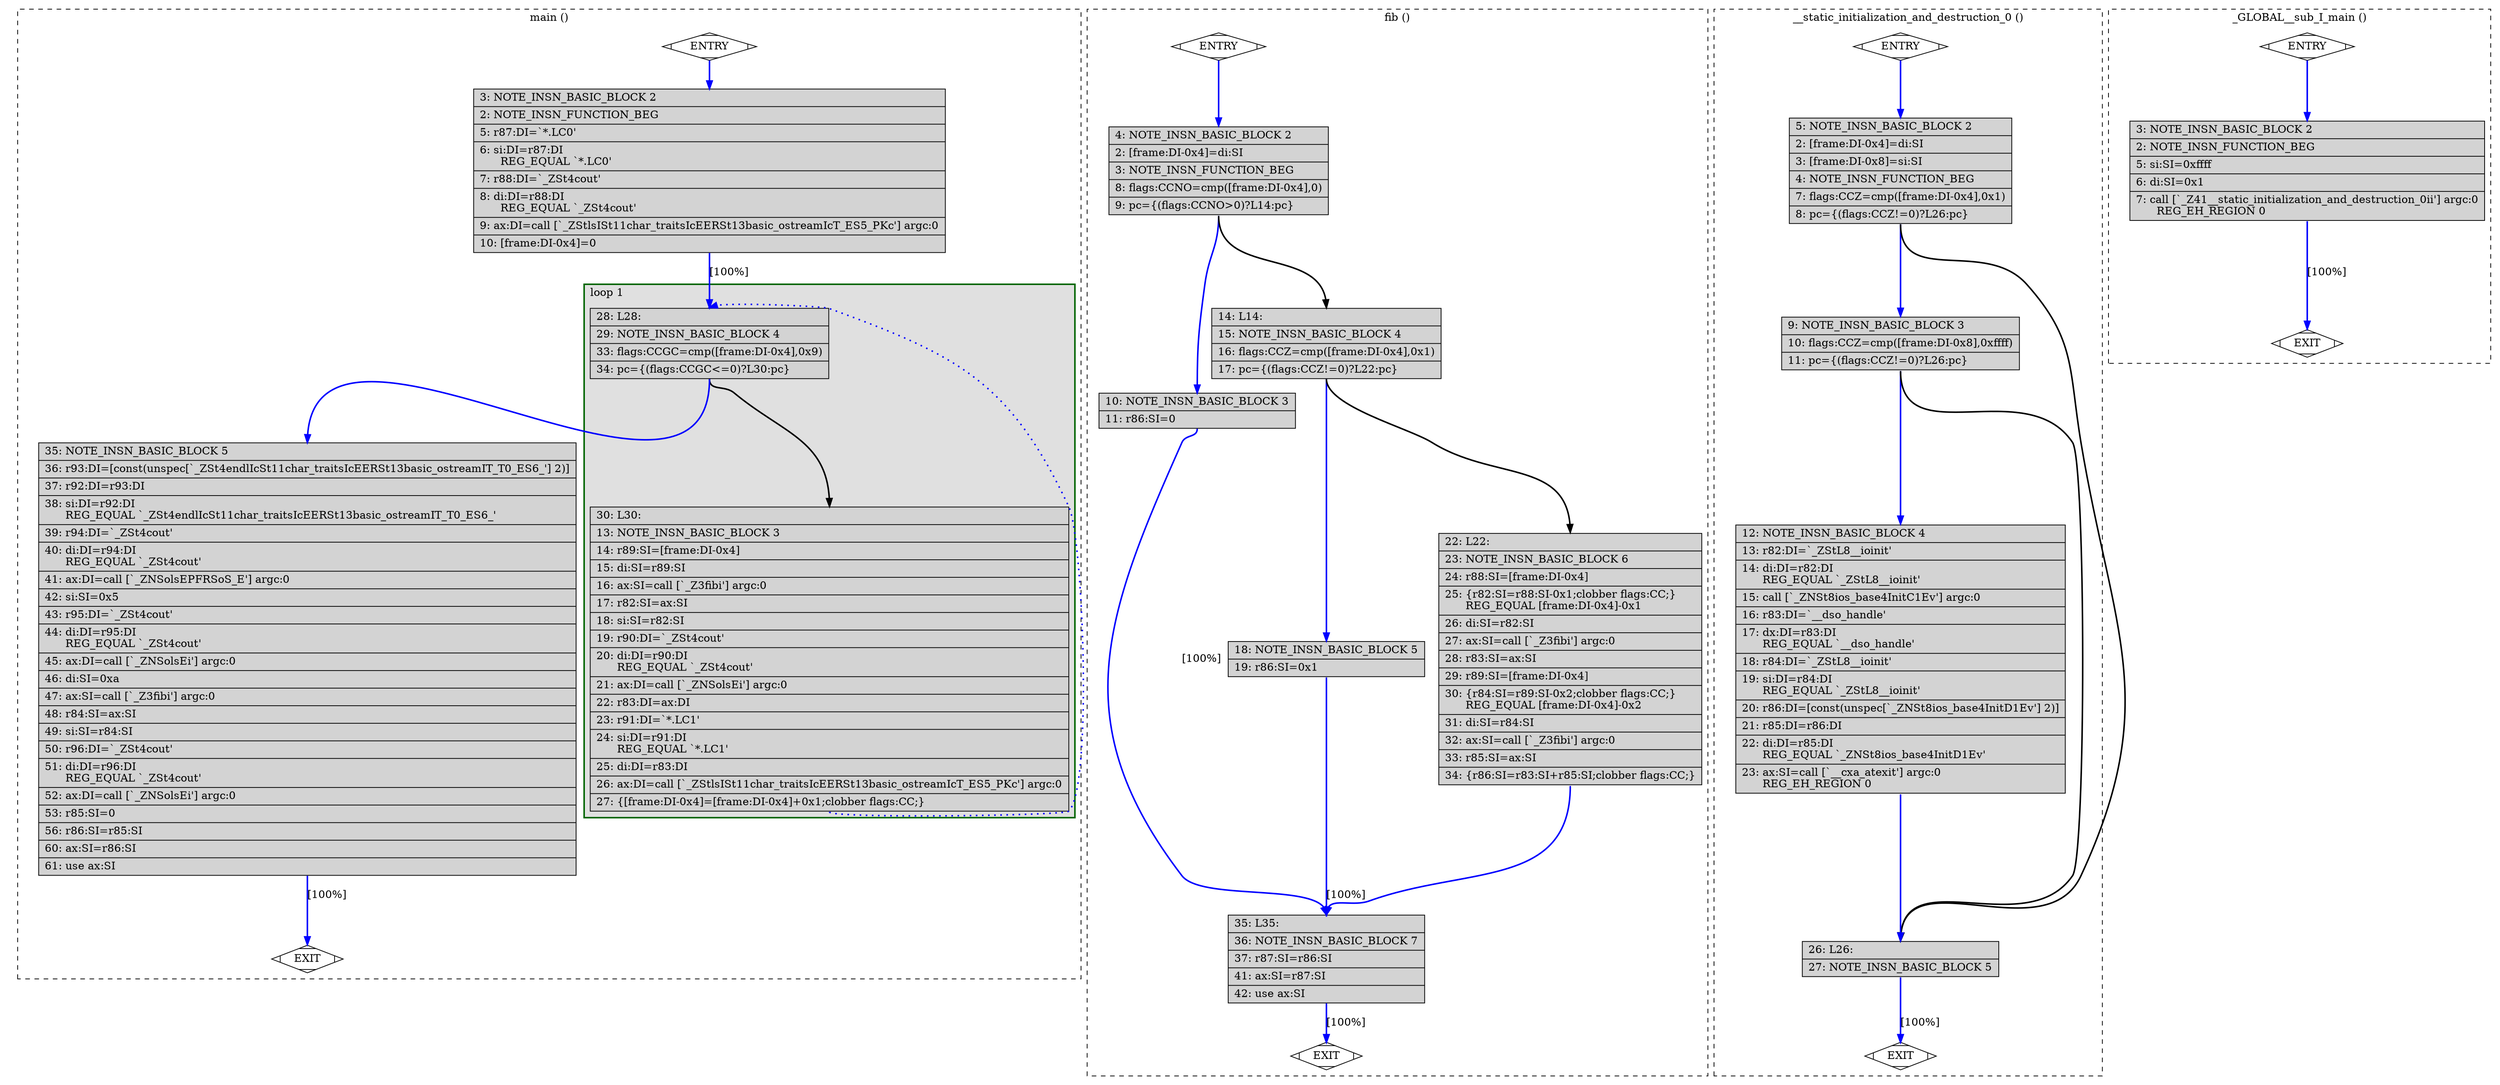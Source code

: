 digraph "a-Test.cpp.260r.reginfo" {
overlap=false;
subgraph "cluster_main" {
	style="dashed";
	color="black";
	label="main ()";
	subgraph cluster_1731_1 {
	style="filled";
	color="darkgreen";
	fillcolor="grey88";
	label="loop 1";
	labeljust=l;
	penwidth=2;
	fn_1731_basic_block_4 [shape=record,style=filled,fillcolor=lightgrey,label="{\ \ \ 28:\ L28:\l\
|\ \ \ 29:\ NOTE_INSN_BASIC_BLOCK\ 4\l\
|\ \ \ 33:\ flags:CCGC=cmp([frame:DI-0x4],0x9)\l\
|\ \ \ 34:\ pc=\{(flags:CCGC\<=0)?L30:pc\}\l\
}"];

	fn_1731_basic_block_3 [shape=record,style=filled,fillcolor=lightgrey,label="{\ \ \ 30:\ L30:\l\
|\ \ \ 13:\ NOTE_INSN_BASIC_BLOCK\ 3\l\
|\ \ \ 14:\ r89:SI=[frame:DI-0x4]\l\
|\ \ \ 15:\ di:SI=r89:SI\l\
|\ \ \ 16:\ ax:SI=call\ [`_Z3fibi']\ argc:0\l\
|\ \ \ 17:\ r82:SI=ax:SI\l\
|\ \ \ 18:\ si:SI=r82:SI\l\
|\ \ \ 19:\ r90:DI=`_ZSt4cout'\l\
|\ \ \ 20:\ di:DI=r90:DI\l\
\ \ \ \ \ \ REG_EQUAL\ `_ZSt4cout'\l\
|\ \ \ 21:\ ax:DI=call\ [`_ZNSolsEi']\ argc:0\l\
|\ \ \ 22:\ r83:DI=ax:DI\l\
|\ \ \ 23:\ r91:DI=`*.LC1'\l\
|\ \ \ 24:\ si:DI=r91:DI\l\
\ \ \ \ \ \ REG_EQUAL\ `*.LC1'\l\
|\ \ \ 25:\ di:DI=r83:DI\l\
|\ \ \ 26:\ ax:DI=call\ [`_ZStlsISt11char_traitsIcEERSt13basic_ostreamIcT_ES5_PKc']\ argc:0\l\
|\ \ \ 27:\ \{[frame:DI-0x4]=[frame:DI-0x4]+0x1;clobber\ flags:CC;\}\l\
}"];

	}
	fn_1731_basic_block_0 [shape=Mdiamond,style=filled,fillcolor=white,label="ENTRY"];

	fn_1731_basic_block_1 [shape=Mdiamond,style=filled,fillcolor=white,label="EXIT"];

	fn_1731_basic_block_2 [shape=record,style=filled,fillcolor=lightgrey,label="{\ \ \ \ 3:\ NOTE_INSN_BASIC_BLOCK\ 2\l\
|\ \ \ \ 2:\ NOTE_INSN_FUNCTION_BEG\l\
|\ \ \ \ 5:\ r87:DI=`*.LC0'\l\
|\ \ \ \ 6:\ si:DI=r87:DI\l\
\ \ \ \ \ \ REG_EQUAL\ `*.LC0'\l\
|\ \ \ \ 7:\ r88:DI=`_ZSt4cout'\l\
|\ \ \ \ 8:\ di:DI=r88:DI\l\
\ \ \ \ \ \ REG_EQUAL\ `_ZSt4cout'\l\
|\ \ \ \ 9:\ ax:DI=call\ [`_ZStlsISt11char_traitsIcEERSt13basic_ostreamIcT_ES5_PKc']\ argc:0\l\
|\ \ \ 10:\ [frame:DI-0x4]=0\l\
}"];

	fn_1731_basic_block_5 [shape=record,style=filled,fillcolor=lightgrey,label="{\ \ \ 35:\ NOTE_INSN_BASIC_BLOCK\ 5\l\
|\ \ \ 36:\ r93:DI=[const(unspec[`_ZSt4endlIcSt11char_traitsIcEERSt13basic_ostreamIT_T0_ES6_']\ 2)]\l\
|\ \ \ 37:\ r92:DI=r93:DI\l\
|\ \ \ 38:\ si:DI=r92:DI\l\
\ \ \ \ \ \ REG_EQUAL\ `_ZSt4endlIcSt11char_traitsIcEERSt13basic_ostreamIT_T0_ES6_'\l\
|\ \ \ 39:\ r94:DI=`_ZSt4cout'\l\
|\ \ \ 40:\ di:DI=r94:DI\l\
\ \ \ \ \ \ REG_EQUAL\ `_ZSt4cout'\l\
|\ \ \ 41:\ ax:DI=call\ [`_ZNSolsEPFRSoS_E']\ argc:0\l\
|\ \ \ 42:\ si:SI=0x5\l\
|\ \ \ 43:\ r95:DI=`_ZSt4cout'\l\
|\ \ \ 44:\ di:DI=r95:DI\l\
\ \ \ \ \ \ REG_EQUAL\ `_ZSt4cout'\l\
|\ \ \ 45:\ ax:DI=call\ [`_ZNSolsEi']\ argc:0\l\
|\ \ \ 46:\ di:SI=0xa\l\
|\ \ \ 47:\ ax:SI=call\ [`_Z3fibi']\ argc:0\l\
|\ \ \ 48:\ r84:SI=ax:SI\l\
|\ \ \ 49:\ si:SI=r84:SI\l\
|\ \ \ 50:\ r96:DI=`_ZSt4cout'\l\
|\ \ \ 51:\ di:DI=r96:DI\l\
\ \ \ \ \ \ REG_EQUAL\ `_ZSt4cout'\l\
|\ \ \ 52:\ ax:DI=call\ [`_ZNSolsEi']\ argc:0\l\
|\ \ \ 53:\ r85:SI=0\l\
|\ \ \ 56:\ r86:SI=r85:SI\l\
|\ \ \ 60:\ ax:SI=r86:SI\l\
|\ \ \ 61:\ use\ ax:SI\l\
}"];

	fn_1731_basic_block_0:s -> fn_1731_basic_block_2:n [style="solid,bold",color=blue,weight=100,constraint=true];
	fn_1731_basic_block_2:s -> fn_1731_basic_block_4:n [style="solid,bold",color=blue,weight=100,constraint=true,label="[100%]"];
	fn_1731_basic_block_3:s -> fn_1731_basic_block_4:n [style="dotted,bold",color=blue,weight=10,constraint=false];
	fn_1731_basic_block_4:s -> fn_1731_basic_block_3:n [style="solid,bold",color=black,weight=10,constraint=true];
	fn_1731_basic_block_4:s -> fn_1731_basic_block_5:n [style="solid,bold",color=blue,weight=100,constraint=true];
	fn_1731_basic_block_5:s -> fn_1731_basic_block_1:n [style="solid,bold",color=blue,weight=100,constraint=true,label="[100%]"];
	fn_1731_basic_block_0:s -> fn_1731_basic_block_1:n [style="invis",constraint=true];
}
subgraph "cluster_fib" {
	style="dashed";
	color="black";
	label="fib ()";
	fn_1732_basic_block_0 [shape=Mdiamond,style=filled,fillcolor=white,label="ENTRY"];

	fn_1732_basic_block_1 [shape=Mdiamond,style=filled,fillcolor=white,label="EXIT"];

	fn_1732_basic_block_2 [shape=record,style=filled,fillcolor=lightgrey,label="{\ \ \ \ 4:\ NOTE_INSN_BASIC_BLOCK\ 2\l\
|\ \ \ \ 2:\ [frame:DI-0x4]=di:SI\l\
|\ \ \ \ 3:\ NOTE_INSN_FUNCTION_BEG\l\
|\ \ \ \ 8:\ flags:CCNO=cmp([frame:DI-0x4],0)\l\
|\ \ \ \ 9:\ pc=\{(flags:CCNO\>0)?L14:pc\}\l\
}"];

	fn_1732_basic_block_3 [shape=record,style=filled,fillcolor=lightgrey,label="{\ \ \ 10:\ NOTE_INSN_BASIC_BLOCK\ 3\l\
|\ \ \ 11:\ r86:SI=0\l\
}"];

	fn_1732_basic_block_4 [shape=record,style=filled,fillcolor=lightgrey,label="{\ \ \ 14:\ L14:\l\
|\ \ \ 15:\ NOTE_INSN_BASIC_BLOCK\ 4\l\
|\ \ \ 16:\ flags:CCZ=cmp([frame:DI-0x4],0x1)\l\
|\ \ \ 17:\ pc=\{(flags:CCZ!=0)?L22:pc\}\l\
}"];

	fn_1732_basic_block_5 [shape=record,style=filled,fillcolor=lightgrey,label="{\ \ \ 18:\ NOTE_INSN_BASIC_BLOCK\ 5\l\
|\ \ \ 19:\ r86:SI=0x1\l\
}"];

	fn_1732_basic_block_6 [shape=record,style=filled,fillcolor=lightgrey,label="{\ \ \ 22:\ L22:\l\
|\ \ \ 23:\ NOTE_INSN_BASIC_BLOCK\ 6\l\
|\ \ \ 24:\ r88:SI=[frame:DI-0x4]\l\
|\ \ \ 25:\ \{r82:SI=r88:SI-0x1;clobber\ flags:CC;\}\l\
\ \ \ \ \ \ REG_EQUAL\ [frame:DI-0x4]-0x1\l\
|\ \ \ 26:\ di:SI=r82:SI\l\
|\ \ \ 27:\ ax:SI=call\ [`_Z3fibi']\ argc:0\l\
|\ \ \ 28:\ r83:SI=ax:SI\l\
|\ \ \ 29:\ r89:SI=[frame:DI-0x4]\l\
|\ \ \ 30:\ \{r84:SI=r89:SI-0x2;clobber\ flags:CC;\}\l\
\ \ \ \ \ \ REG_EQUAL\ [frame:DI-0x4]-0x2\l\
|\ \ \ 31:\ di:SI=r84:SI\l\
|\ \ \ 32:\ ax:SI=call\ [`_Z3fibi']\ argc:0\l\
|\ \ \ 33:\ r85:SI=ax:SI\l\
|\ \ \ 34:\ \{r86:SI=r83:SI+r85:SI;clobber\ flags:CC;\}\l\
}"];

	fn_1732_basic_block_7 [shape=record,style=filled,fillcolor=lightgrey,label="{\ \ \ 35:\ L35:\l\
|\ \ \ 36:\ NOTE_INSN_BASIC_BLOCK\ 7\l\
|\ \ \ 37:\ r87:SI=r86:SI\l\
|\ \ \ 41:\ ax:SI=r87:SI\l\
|\ \ \ 42:\ use\ ax:SI\l\
}"];

	fn_1732_basic_block_0:s -> fn_1732_basic_block_2:n [style="solid,bold",color=blue,weight=100,constraint=true];
	fn_1732_basic_block_2:s -> fn_1732_basic_block_3:n [style="solid,bold",color=blue,weight=100,constraint=true];
	fn_1732_basic_block_2:s -> fn_1732_basic_block_4:n [style="solid,bold",color=black,weight=10,constraint=true];
	fn_1732_basic_block_3:s -> fn_1732_basic_block_7:n [style="solid,bold",color=blue,weight=100,constraint=true,label="[100%]"];
	fn_1732_basic_block_4:s -> fn_1732_basic_block_5:n [style="solid,bold",color=blue,weight=100,constraint=true];
	fn_1732_basic_block_4:s -> fn_1732_basic_block_6:n [style="solid,bold",color=black,weight=10,constraint=true];
	fn_1732_basic_block_5:s -> fn_1732_basic_block_7:n [style="solid,bold",color=blue,weight=100,constraint=true,label="[100%]"];
	fn_1732_basic_block_6:s -> fn_1732_basic_block_7:n [style="solid,bold",color=blue,weight=100,constraint=true];
	fn_1732_basic_block_7:s -> fn_1732_basic_block_1:n [style="solid,bold",color=blue,weight=100,constraint=true,label="[100%]"];
	fn_1732_basic_block_0:s -> fn_1732_basic_block_1:n [style="invis",constraint=true];
}
subgraph "cluster___static_initialization_and_destruction_0" {
	style="dashed";
	color="black";
	label="__static_initialization_and_destruction_0 ()";
	fn_2235_basic_block_0 [shape=Mdiamond,style=filled,fillcolor=white,label="ENTRY"];

	fn_2235_basic_block_1 [shape=Mdiamond,style=filled,fillcolor=white,label="EXIT"];

	fn_2235_basic_block_2 [shape=record,style=filled,fillcolor=lightgrey,label="{\ \ \ \ 5:\ NOTE_INSN_BASIC_BLOCK\ 2\l\
|\ \ \ \ 2:\ [frame:DI-0x4]=di:SI\l\
|\ \ \ \ 3:\ [frame:DI-0x8]=si:SI\l\
|\ \ \ \ 4:\ NOTE_INSN_FUNCTION_BEG\l\
|\ \ \ \ 7:\ flags:CCZ=cmp([frame:DI-0x4],0x1)\l\
|\ \ \ \ 8:\ pc=\{(flags:CCZ!=0)?L26:pc\}\l\
}"];

	fn_2235_basic_block_3 [shape=record,style=filled,fillcolor=lightgrey,label="{\ \ \ \ 9:\ NOTE_INSN_BASIC_BLOCK\ 3\l\
|\ \ \ 10:\ flags:CCZ=cmp([frame:DI-0x8],0xffff)\l\
|\ \ \ 11:\ pc=\{(flags:CCZ!=0)?L26:pc\}\l\
}"];

	fn_2235_basic_block_4 [shape=record,style=filled,fillcolor=lightgrey,label="{\ \ \ 12:\ NOTE_INSN_BASIC_BLOCK\ 4\l\
|\ \ \ 13:\ r82:DI=`_ZStL8__ioinit'\l\
|\ \ \ 14:\ di:DI=r82:DI\l\
\ \ \ \ \ \ REG_EQUAL\ `_ZStL8__ioinit'\l\
|\ \ \ 15:\ call\ [`_ZNSt8ios_base4InitC1Ev']\ argc:0\l\
|\ \ \ 16:\ r83:DI=`__dso_handle'\l\
|\ \ \ 17:\ dx:DI=r83:DI\l\
\ \ \ \ \ \ REG_EQUAL\ `__dso_handle'\l\
|\ \ \ 18:\ r84:DI=`_ZStL8__ioinit'\l\
|\ \ \ 19:\ si:DI=r84:DI\l\
\ \ \ \ \ \ REG_EQUAL\ `_ZStL8__ioinit'\l\
|\ \ \ 20:\ r86:DI=[const(unspec[`_ZNSt8ios_base4InitD1Ev']\ 2)]\l\
|\ \ \ 21:\ r85:DI=r86:DI\l\
|\ \ \ 22:\ di:DI=r85:DI\l\
\ \ \ \ \ \ REG_EQUAL\ `_ZNSt8ios_base4InitD1Ev'\l\
|\ \ \ 23:\ ax:SI=call\ [`__cxa_atexit']\ argc:0\l\
\ \ \ \ \ \ REG_EH_REGION\ 0\l\
}"];

	fn_2235_basic_block_5 [shape=record,style=filled,fillcolor=lightgrey,label="{\ \ \ 26:\ L26:\l\
|\ \ \ 27:\ NOTE_INSN_BASIC_BLOCK\ 5\l\
}"];

	fn_2235_basic_block_0:s -> fn_2235_basic_block_2:n [style="solid,bold",color=blue,weight=100,constraint=true];
	fn_2235_basic_block_2:s -> fn_2235_basic_block_3:n [style="solid,bold",color=blue,weight=100,constraint=true];
	fn_2235_basic_block_2:s -> fn_2235_basic_block_5:n [style="solid,bold",color=black,weight=10,constraint=true];
	fn_2235_basic_block_3:s -> fn_2235_basic_block_4:n [style="solid,bold",color=blue,weight=100,constraint=true];
	fn_2235_basic_block_3:s -> fn_2235_basic_block_5:n [style="solid,bold",color=black,weight=10,constraint=true];
	fn_2235_basic_block_4:s -> fn_2235_basic_block_5:n [style="solid,bold",color=blue,weight=100,constraint=true];
	fn_2235_basic_block_5:s -> fn_2235_basic_block_1:n [style="solid,bold",color=blue,weight=100,constraint=true,label="[100%]"];
	fn_2235_basic_block_0:s -> fn_2235_basic_block_1:n [style="invis",constraint=true];
}
subgraph "cluster__GLOBAL__sub_I_main" {
	style="dashed";
	color="black";
	label="_GLOBAL__sub_I_main ()";
	fn_2236_basic_block_0 [shape=Mdiamond,style=filled,fillcolor=white,label="ENTRY"];

	fn_2236_basic_block_1 [shape=Mdiamond,style=filled,fillcolor=white,label="EXIT"];

	fn_2236_basic_block_2 [shape=record,style=filled,fillcolor=lightgrey,label="{\ \ \ \ 3:\ NOTE_INSN_BASIC_BLOCK\ 2\l\
|\ \ \ \ 2:\ NOTE_INSN_FUNCTION_BEG\l\
|\ \ \ \ 5:\ si:SI=0xffff\l\
|\ \ \ \ 6:\ di:SI=0x1\l\
|\ \ \ \ 7:\ call\ [`_Z41__static_initialization_and_destruction_0ii']\ argc:0\l\
\ \ \ \ \ \ REG_EH_REGION\ 0\l\
}"];

	fn_2236_basic_block_0:s -> fn_2236_basic_block_2:n [style="solid,bold",color=blue,weight=100,constraint=true];
	fn_2236_basic_block_2:s -> fn_2236_basic_block_1:n [style="solid,bold",color=blue,weight=100,constraint=true,label="[100%]"];
	fn_2236_basic_block_0:s -> fn_2236_basic_block_1:n [style="invis",constraint=true];
}
}
